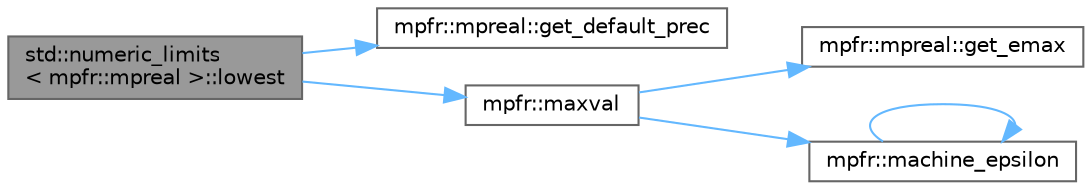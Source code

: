 digraph "std::numeric_limits&lt; mpfr::mpreal &gt;::lowest"
{
 // LATEX_PDF_SIZE
  bgcolor="transparent";
  edge [fontname=Helvetica,fontsize=10,labelfontname=Helvetica,labelfontsize=10];
  node [fontname=Helvetica,fontsize=10,shape=box,height=0.2,width=0.4];
  rankdir="LR";
  Node1 [id="Node000001",label="std::numeric_limits\l\< mpfr::mpreal \>::lowest",height=0.2,width=0.4,color="gray40", fillcolor="grey60", style="filled", fontcolor="black",tooltip=" "];
  Node1 -> Node2 [id="edge1_Node000001_Node000002",color="steelblue1",style="solid",tooltip=" "];
  Node2 [id="Node000002",label="mpfr::mpreal::get_default_prec",height=0.2,width=0.4,color="grey40", fillcolor="white", style="filled",URL="$classmpfr_1_1mpreal.html#aae18e3b781bffbf4fd9938d4d3043aa1",tooltip=" "];
  Node1 -> Node3 [id="edge2_Node000001_Node000003",color="steelblue1",style="solid",tooltip=" "];
  Node3 [id="Node000003",label="mpfr::maxval",height=0.2,width=0.4,color="grey40", fillcolor="white", style="filled",URL="$namespacempfr.html#ac5d52f3ecbedf807efc1815b836d587e",tooltip=" "];
  Node3 -> Node4 [id="edge3_Node000003_Node000004",color="steelblue1",style="solid",tooltip=" "];
  Node4 [id="Node000004",label="mpfr::mpreal::get_emax",height=0.2,width=0.4,color="grey40", fillcolor="white", style="filled",URL="$classmpfr_1_1mpreal.html#a657bbecc169f605afbacf5656a2842fd",tooltip=" "];
  Node3 -> Node5 [id="edge4_Node000003_Node000005",color="steelblue1",style="solid",tooltip=" "];
  Node5 [id="Node000005",label="mpfr::machine_epsilon",height=0.2,width=0.4,color="grey40", fillcolor="white", style="filled",URL="$namespacempfr.html#ab72db36dfba03626c173e0beb84b49e8",tooltip=" "];
  Node5 -> Node5 [id="edge5_Node000005_Node000005",color="steelblue1",style="solid",tooltip=" "];
}
